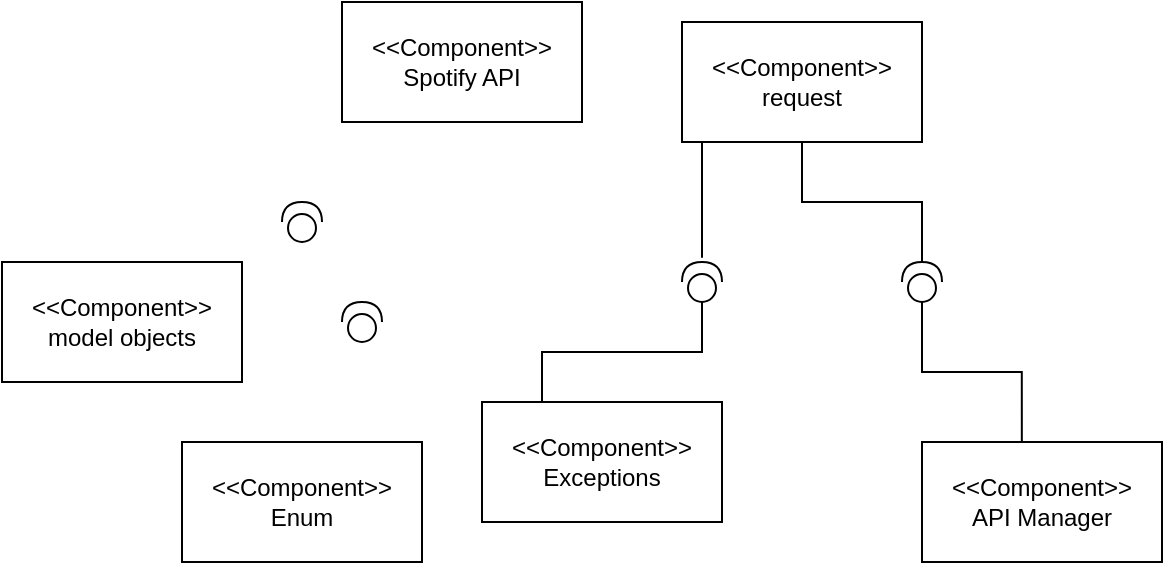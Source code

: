 <mxfile version="23.1.5" type="github">
  <diagram name="Página-1" id="K_0XEcPfIA9sb1Hyq9cF">
    <mxGraphModel dx="651" dy="370" grid="1" gridSize="10" guides="1" tooltips="1" connect="1" arrows="1" fold="1" page="1" pageScale="1" pageWidth="827" pageHeight="1169" math="0" shadow="0">
      <root>
        <mxCell id="0" />
        <mxCell id="1" parent="0" />
        <mxCell id="KdV0-iH_BiOwfUh5TcL3-1" value="&amp;lt;&amp;lt;Component&amp;gt;&amp;gt;&lt;br&gt;Spotify API" style="rounded=0;whiteSpace=wrap;html=1;" vertex="1" parent="1">
          <mxGeometry x="380" y="260" width="120" height="60" as="geometry" />
        </mxCell>
        <mxCell id="KdV0-iH_BiOwfUh5TcL3-6" style="edgeStyle=orthogonalEdgeStyle;rounded=0;orthogonalLoop=1;jettySize=auto;html=1;exitX=0;exitY=0.5;exitDx=0;exitDy=0;exitPerimeter=0;endArrow=none;endFill=0;entryX=0.25;entryY=0;entryDx=0;entryDy=0;" edge="1" parent="1" source="KdV0-iH_BiOwfUh5TcL3-2" target="KdV0-iH_BiOwfUh5TcL3-8">
          <mxGeometry relative="1" as="geometry">
            <mxPoint x="350" y="460" as="targetPoint" />
          </mxGeometry>
        </mxCell>
        <mxCell id="KdV0-iH_BiOwfUh5TcL3-2" value="" style="shape=providedRequiredInterface;html=1;verticalLabelPosition=bottom;sketch=0;rotation=-90;" vertex="1" parent="1">
          <mxGeometry x="550" y="390" width="20" height="20" as="geometry" />
        </mxCell>
        <mxCell id="KdV0-iH_BiOwfUh5TcL3-5" style="edgeStyle=orthogonalEdgeStyle;rounded=0;orthogonalLoop=1;jettySize=auto;html=1;exitX=1.106;exitY=0.5;exitDx=0;exitDy=0;exitPerimeter=0;entryX=0;entryY=0.5;entryDx=0;entryDy=0;endArrow=none;endFill=0;" edge="1" parent="1" source="KdV0-iH_BiOwfUh5TcL3-2" target="KdV0-iH_BiOwfUh5TcL3-11">
          <mxGeometry relative="1" as="geometry">
            <mxPoint x="360.0" y="396.76" as="sourcePoint" />
            <mxPoint x="402.12" y="340" as="targetPoint" />
            <Array as="points">
              <mxPoint x="560" y="360" />
              <mxPoint x="560" y="360" />
            </Array>
          </mxGeometry>
        </mxCell>
        <mxCell id="KdV0-iH_BiOwfUh5TcL3-7" value="&amp;lt;&amp;lt;Component&amp;gt;&amp;gt;&lt;br&gt;Enum" style="rounded=0;whiteSpace=wrap;html=1;" vertex="1" parent="1">
          <mxGeometry x="300" y="480" width="120" height="60" as="geometry" />
        </mxCell>
        <mxCell id="KdV0-iH_BiOwfUh5TcL3-8" value="&amp;lt;&amp;lt;Component&amp;gt;&amp;gt;&lt;br&gt;Exceptions" style="rounded=0;whiteSpace=wrap;html=1;" vertex="1" parent="1">
          <mxGeometry x="450" y="460" width="120" height="60" as="geometry" />
        </mxCell>
        <mxCell id="KdV0-iH_BiOwfUh5TcL3-9" value="&amp;lt;&amp;lt;Component&amp;gt;&amp;gt;&lt;br&gt;API Manager" style="rounded=0;whiteSpace=wrap;html=1;" vertex="1" parent="1">
          <mxGeometry x="670" y="480" width="120" height="60" as="geometry" />
        </mxCell>
        <mxCell id="KdV0-iH_BiOwfUh5TcL3-10" value="&amp;lt;&amp;lt;Component&amp;gt;&amp;gt;&lt;br&gt;model objects" style="rounded=0;whiteSpace=wrap;html=1;" vertex="1" parent="1">
          <mxGeometry x="210" y="390" width="120" height="60" as="geometry" />
        </mxCell>
        <mxCell id="KdV0-iH_BiOwfUh5TcL3-11" value="&amp;lt;&amp;lt;Component&amp;gt;&amp;gt;&lt;br&gt;request" style="rounded=0;whiteSpace=wrap;html=1;" vertex="1" parent="1">
          <mxGeometry x="550" y="270" width="120" height="60" as="geometry" />
        </mxCell>
        <mxCell id="KdV0-iH_BiOwfUh5TcL3-16" value="" style="shape=providedRequiredInterface;html=1;verticalLabelPosition=bottom;sketch=0;rotation=-90;" vertex="1" parent="1">
          <mxGeometry x="660" y="390" width="20" height="20" as="geometry" />
        </mxCell>
        <mxCell id="KdV0-iH_BiOwfUh5TcL3-18" style="edgeStyle=orthogonalEdgeStyle;rounded=0;orthogonalLoop=1;jettySize=auto;html=1;exitX=0.5;exitY=1;exitDx=0;exitDy=0;entryX=1;entryY=0.5;entryDx=0;entryDy=0;entryPerimeter=0;endArrow=none;endFill=0;" edge="1" parent="1" source="KdV0-iH_BiOwfUh5TcL3-11" target="KdV0-iH_BiOwfUh5TcL3-16">
          <mxGeometry relative="1" as="geometry" />
        </mxCell>
        <mxCell id="KdV0-iH_BiOwfUh5TcL3-19" style="edgeStyle=orthogonalEdgeStyle;rounded=0;orthogonalLoop=1;jettySize=auto;html=1;exitX=0;exitY=0.5;exitDx=0;exitDy=0;exitPerimeter=0;entryX=0.416;entryY=0;entryDx=0;entryDy=0;entryPerimeter=0;endArrow=none;endFill=0;" edge="1" parent="1" source="KdV0-iH_BiOwfUh5TcL3-16" target="KdV0-iH_BiOwfUh5TcL3-9">
          <mxGeometry relative="1" as="geometry" />
        </mxCell>
        <mxCell id="KdV0-iH_BiOwfUh5TcL3-20" value="" style="shape=providedRequiredInterface;html=1;verticalLabelPosition=bottom;sketch=0;rotation=-90;" vertex="1" parent="1">
          <mxGeometry x="350" y="360" width="20" height="20" as="geometry" />
        </mxCell>
        <mxCell id="KdV0-iH_BiOwfUh5TcL3-21" value="" style="shape=providedRequiredInterface;html=1;verticalLabelPosition=bottom;sketch=0;rotation=-90;" vertex="1" parent="1">
          <mxGeometry x="380" y="410" width="20" height="20" as="geometry" />
        </mxCell>
      </root>
    </mxGraphModel>
  </diagram>
</mxfile>
